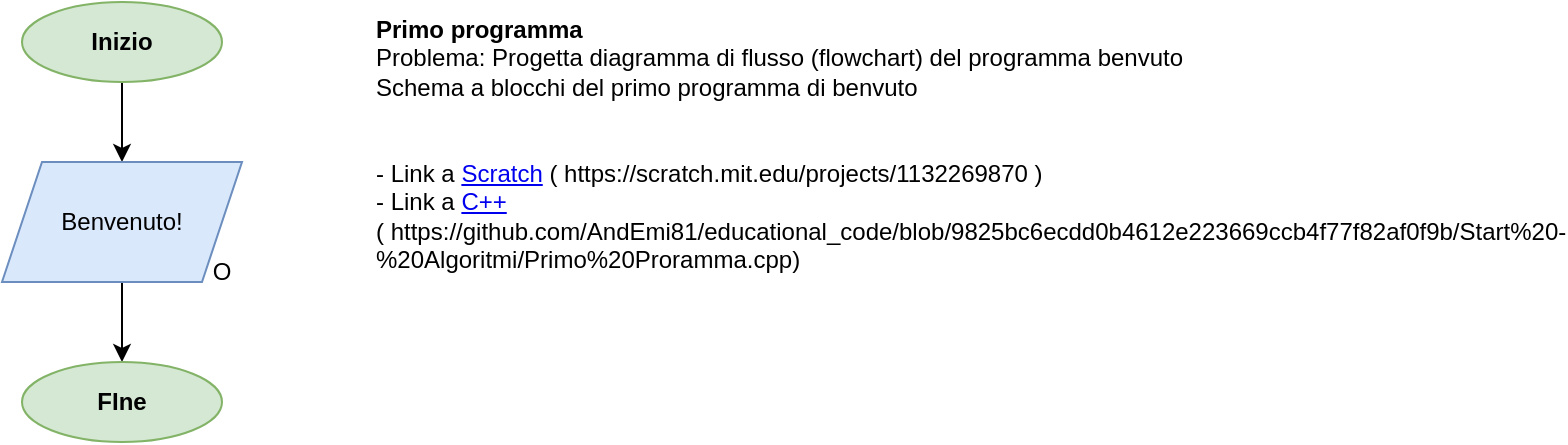 <mxfile version="24.7.8" pages="2">
  <diagram id="wchBoHOccvUfEmpPETwP" name="Primo Programma">
    <mxGraphModel dx="1050" dy="621" grid="1" gridSize="10" guides="1" tooltips="1" connect="1" arrows="1" fold="1" page="1" pageScale="1" pageWidth="850" pageHeight="1100" math="0" shadow="0">
      <root>
        <mxCell id="0" />
        <mxCell id="1" parent="0" />
        <mxCell id="PTzTvrwA8F--MzQit3tO-3" value="" style="edgeStyle=orthogonalEdgeStyle;rounded=0;orthogonalLoop=1;jettySize=auto;html=1;" parent="1" source="4ew5OdkAttmeXcMxNuCB-1" target="sVTxMQHu__XypOA-G766-1" edge="1">
          <mxGeometry relative="1" as="geometry" />
        </mxCell>
        <mxCell id="4ew5OdkAttmeXcMxNuCB-1" value="Inizio" style="ellipse;whiteSpace=wrap;html=1;fontStyle=1;fillColor=#d5e8d4;strokeColor=#82b366;" parent="1" vertex="1">
          <mxGeometry x="65" y="40" width="100" height="40" as="geometry" />
        </mxCell>
        <mxCell id="PTzTvrwA8F--MzQit3tO-4" value="" style="edgeStyle=orthogonalEdgeStyle;rounded=0;orthogonalLoop=1;jettySize=auto;html=1;" parent="1" source="sVTxMQHu__XypOA-G766-1" target="PTzTvrwA8F--MzQit3tO-2" edge="1">
          <mxGeometry relative="1" as="geometry" />
        </mxCell>
        <mxCell id="sVTxMQHu__XypOA-G766-1" value="Benvenuto!" style="shape=parallelogram;perimeter=parallelogramPerimeter;whiteSpace=wrap;html=1;fixedSize=1;fillColor=#dae8fc;strokeColor=#6c8ebf;" parent="1" vertex="1">
          <mxGeometry x="55" y="120" width="120" height="60" as="geometry" />
        </mxCell>
        <mxCell id="PTzTvrwA8F--MzQit3tO-1" value="O" style="text;html=1;align=center;verticalAlign=middle;whiteSpace=wrap;rounded=0;" parent="1" vertex="1">
          <mxGeometry x="155" y="160" width="20" height="30" as="geometry" />
        </mxCell>
        <mxCell id="PTzTvrwA8F--MzQit3tO-2" value="FIne" style="ellipse;whiteSpace=wrap;html=1;fontStyle=1;fillColor=#d5e8d4;strokeColor=#82b366;" parent="1" vertex="1">
          <mxGeometry x="65" y="220" width="100" height="40" as="geometry" />
        </mxCell>
        <mxCell id="jFi084cX33ssLhNW0hGz-1" value="&lt;b&gt;Primo programma&lt;/b&gt;&lt;div&gt;Problema: Progetta diagramma di flusso (flowchart) del programma benvuto&lt;/div&gt;&lt;div&gt;Schema a blocchi del primo programma di benvuto&lt;/div&gt;&lt;div&gt;&lt;span style=&quot;background-color: initial;&quot;&gt;&lt;br&gt;&lt;/span&gt;&lt;/div&gt;&lt;div&gt;&lt;span style=&quot;background-color: initial;&quot;&gt;&lt;br&gt;&lt;/span&gt;&lt;/div&gt;&lt;div&gt;&lt;span style=&quot;background-color: initial;&quot;&gt;- Link a &lt;/span&gt;&lt;a style=&quot;background-color: initial;&quot; href=&quot;https://scratch.mit.edu/projects/1132269870&quot;&gt;Scratch&lt;/a&gt;&lt;span style=&quot;background-color: initial;&quot;&gt;&amp;nbsp;(&amp;nbsp;https://scratch.mit.edu/projects/1132269870 )&lt;/span&gt;&lt;/div&gt;&lt;div&gt;&lt;span style=&quot;background-color: initial;&quot;&gt;- Link a &lt;a href=&quot;https://github.com/AndEmi81/educational_code/blob/9825bc6ecdd0b4612e223669ccb4f77f82af0f9b/Start%20-%20Algoritmi/Primo%20Proramma.cpp&quot;&gt;C++&lt;/a&gt; (&amp;nbsp;&lt;/span&gt;&lt;span style=&quot;background-color: initial;&quot;&gt;https://github.com/AndEmi81/educational_code/blob/9825bc6ecdd0b4612e223669ccb4f77f82af0f9b/Start%20-%20Algoritmi/Primo%20Proramma.cpp)&lt;/span&gt;&lt;/div&gt;" style="text;html=1;align=left;verticalAlign=top;whiteSpace=wrap;rounded=0;" parent="1" vertex="1">
          <mxGeometry x="240" y="40" width="500" height="170" as="geometry" />
        </mxCell>
      </root>
    </mxGraphModel>
  </diagram>
  <diagram id="YHyVW4ACauokW3yRe6Oh" name="Triangolo Rettangolo">
    <mxGraphModel dx="1050" dy="621" grid="1" gridSize="10" guides="1" tooltips="1" connect="1" arrows="1" fold="1" page="1" pageScale="1" pageWidth="850" pageHeight="1100" math="0" shadow="0">
      <root>
        <mxCell id="0" />
        <mxCell id="1" parent="0" />
        <mxCell id="4MpqHFtE184QEVoiV6d0-1" value="&lt;h1 style=&quot;margin-top: 0px;&quot;&gt;Testo Problema&lt;/h1&gt;&lt;p&gt;&lt;/p&gt;&lt;article data-scroll-anchor=&quot;true&quot; data-testid=&quot;conversation-turn-3&quot; dir=&quot;auto&quot; class=&quot;w-full text-token-text-primary focus-visible:outline-2 focus-visible:outline-offset-[-4px]&quot;&gt;&lt;h6 class=&quot;sr-only&quot;&gt;&lt;/h6&gt;&lt;/article&gt;&lt;p&gt;&lt;/p&gt;&lt;article data-scroll-anchor=&quot;false&quot; data-testid=&quot;conversation-turn-2&quot; dir=&quot;auto&quot; class=&quot;w-full text-token-text-primary focus-visible:outline-2 focus-visible:outline-offset-[-4px]&quot;&gt;&lt;div class=&quot;m-auto text-base py-[18px] px-6&quot;&gt;&lt;div class=&quot;mx-auto flex flex-1 gap-4 text-base md:gap-5 lg:gap-6 md:max-w-3xl lg:max-w-[40rem] xl:max-w-[48rem]&quot;&gt;&lt;div class=&quot;group/conversation-turn relative flex w-full min-w-0 flex-col @xs/thread:px-0 @sm/thread:px-1.5 @md/thread:px-4&quot;&gt;&lt;div class=&quot;flex-col gap-1 md:gap-3&quot;&gt;&lt;div class=&quot;flex max-w-full flex-col flex-grow&quot;&gt;&lt;div class=&quot;min-h-8 text-message flex w-full flex-col items-end gap-2 whitespace-normal break-words text-start [.text-message+&amp;amp;]:mt-5&quot; dir=&quot;auto&quot; data-message-id=&quot;d33f7475-8cda-4fbd-bbf1-7783691681e6&quot; data-message-author-role=&quot;user&quot;&gt;&lt;div class=&quot;flex w-full flex-col gap-1 empty:hidden items-end rtl:items-start&quot;&gt;&lt;div class=&quot;relative max-w-[var(--user-chat-width,70%)] rounded-3xl bg-token-message-surface px-5 py-2.5&quot;&gt;&lt;div class=&quot;whitespace-pre-wrap&quot;&gt;Dati un cateto di 10 cm e l&#39;ipotenusa di 20 cm di un triangolo rettangolo, trovarne il perimetro e l&#39;area&lt;/div&gt;&lt;div class=&quot;whitespace-pre-wrap&quot;&gt;&lt;br&gt;&lt;/div&gt;&lt;div class=&quot;whitespace-pre-wrap&quot;&gt;&lt;b&gt;Dati:&amp;nbsp;&lt;/b&gt;&lt;/div&gt;&lt;div class=&quot;whitespace-pre-wrap&quot;&gt;- cateto a = 10 cm&lt;/div&gt;&lt;div class=&quot;whitespace-pre-wrap&quot;&gt;- ipotenusa&amp;nbsp; c = 20 cm&lt;/div&gt;&lt;div class=&quot;whitespace-pre-wrap&quot;&gt;&lt;br&gt;&lt;/div&gt;&lt;div class=&quot;whitespace-pre-wrap&quot;&gt;&lt;b&gt;Procedura&lt;/b&gt;: --&amp;gt; Teorema di Pitagora&lt;/div&gt;&lt;div class=&quot;whitespace-pre-wrap&quot;&gt;&amp;nbsp; &amp;nbsp; &amp;nbsp; &amp;nbsp;C^2 = a^2 + b^2&lt;/div&gt;&lt;div class=&quot;whitespace-pre-wrap&quot;&gt;&lt;br&gt;&lt;/div&gt;&lt;div class=&quot;whitespace-pre-wrap&quot;&gt;&lt;b&gt;Output&lt;/b&gt;:&amp;nbsp;&lt;/div&gt;&lt;div class=&quot;whitespace-pre-wrap&quot;&gt;- perimetro e area&lt;/div&gt;&lt;div class=&quot;whitespace-pre-wrap&quot;&gt;&lt;br&gt;&lt;/div&gt;&lt;div class=&quot;whitespace-pre-wrap&quot;&gt;&lt;br&gt;&lt;/div&gt;&lt;div class=&quot;whitespace-pre-wrap&quot;&gt;&lt;b&gt;Links:&lt;/b&gt;&lt;/div&gt;&lt;div class=&quot;whitespace-pre-wrap&quot;&gt;- &lt;a href=&quot;https://youtu.be/f8QWWPoKWiU&quot;&gt;You Tube&lt;/a&gt;:&amp;nbsp;https://youtu.be/f8QWWPoKWiU&lt;/div&gt;&lt;div class=&quot;whitespace-pre-wrap&quot;&gt;- &lt;a href=&quot;https://scratch.mit.edu/projects/1134021093&quot;&gt;Scratch&lt;/a&gt;:&amp;nbsp;https://scratch.mit.edu/projects/1134021093&amp;nbsp;&lt;/div&gt;&lt;div class=&quot;absolute bottom-0 right-full top-0 -mr-3.5 hidden pr-5 pt-1 [.group\/conversation-turn:hover_&amp;amp;]:block&quot;&gt;&lt;span data-state=&quot;closed&quot; class=&quot;&quot;&gt;&lt;button class=&quot;flex h-9 w-9 items-center justify-center rounded-full text-token-text-secondary transition hover:bg-token-main-surface-tertiary&quot; aria-label=&quot;Modifica messaggio&quot;&gt;&lt;svg class=&quot;icon-md&quot; xmlns=&quot;http://www.w3.org/2000/svg&quot; fill=&quot;none&quot; viewBox=&quot;0 0 24 24&quot; height=&quot;24&quot; width=&quot;24&quot;&gt;&lt;path fill=&quot;currentColor&quot; d=&quot;M13.293 4.293C15.064 2.522 17.936 2.522 19.707 4.293C21.478 6.064 21.478 8.936 19.707 10.707L18.707 11.707L11.614 18.801C10.877 19.538 9.928 20.026 8.9 20.197L4.164 20.986C3.846 21.04 3.521 20.936 3.293 20.707C3.065 20.479 2.961 20.154 3.014 19.836L3.803 15.1C3.974 14.072 4.462 13.123 5.199 12.386L13.293 4.293ZM13 7.414L6.614 13.801C6.171 14.243 5.878 14.812 5.776 15.429L5.217 18.784L8.571 18.224C9.188 18.122 9.757 17.829 10.199 17.387L16.586 11L13 7.414ZM18 9.586L14.414 6.0L14.707 5.707C15.697 4.717 17.303 4.717 18.293 5.707C19.283 6.697 19.283 8.303 18.293 9.293L18 9.586Z&quot; clip-rule=&quot;evenodd&quot; fill-rule=&quot;evenodd&quot;&gt;&lt;/path&gt;&lt;/svg&gt;&lt;/button&gt;&lt;/span&gt;&lt;/div&gt;&lt;/div&gt;&lt;/div&gt;&lt;/div&gt;&lt;/div&gt;&lt;/div&gt;&lt;/div&gt;&lt;/div&gt;&lt;/div&gt;&lt;/article&gt;" style="text;html=1;whiteSpace=wrap;overflow=hidden;rounded=0;" parent="1" vertex="1">
          <mxGeometry x="470" y="10" width="380" height="370" as="geometry" />
        </mxCell>
        <mxCell id="PFJTacj_3vRnjmMa4Z-T-2" value="" style="edgeStyle=orthogonalEdgeStyle;rounded=0;orthogonalLoop=1;jettySize=auto;html=1;" parent="1" source="V8pRG4iRBcXNJWxZ1NFY-1" target="PFJTacj_3vRnjmMa4Z-T-1" edge="1">
          <mxGeometry relative="1" as="geometry" />
        </mxCell>
        <mxCell id="V8pRG4iRBcXNJWxZ1NFY-1" value="Inizio" style="ellipse;whiteSpace=wrap;html=1;fontStyle=1;fillColor=#d5e8d4;strokeColor=#82b366;" parent="1" vertex="1">
          <mxGeometry x="100" y="40" width="100" height="40" as="geometry" />
        </mxCell>
        <mxCell id="Z8R_-sHi6T6YBhqrDi1W-2" value="" style="edgeStyle=orthogonalEdgeStyle;rounded=0;orthogonalLoop=1;jettySize=auto;html=1;" parent="1" source="PFJTacj_3vRnjmMa4Z-T-1" target="Z8R_-sHi6T6YBhqrDi1W-1" edge="1">
          <mxGeometry relative="1" as="geometry" />
        </mxCell>
        <mxCell id="PFJTacj_3vRnjmMa4Z-T-1" value="A,B,C&lt;span style=&quot;background-color: transparent; color: light-dark(rgb(0, 0, 0), rgb(255, 255, 255));&quot;&gt;,&lt;/span&gt;&lt;span style=&quot;background-color: transparent; color: light-dark(rgb(0, 0, 0), rgb(255, 255, 255));&quot;&gt;P,&lt;/span&gt;&lt;span style=&quot;background-color: transparent; color: light-dark(rgb(0, 0, 0), rgb(255, 255, 255));&quot;&gt;Area&lt;/span&gt;" style="rounded=0;whiteSpace=wrap;html=1;fillColor=#ffe6cc;strokeColor=#d79b00;" parent="1" vertex="1">
          <mxGeometry x="85" y="120" width="130" height="60" as="geometry" />
        </mxCell>
        <mxCell id="PFJTacj_3vRnjmMa4Z-T-3" value="&lt;h1 style=&quot;margin-top: 0px;&quot;&gt;&lt;font style=&quot;font-size: 10px;&quot;&gt;Blocco dichirazione variabili&lt;/font&gt;&lt;/h1&gt;" style="text;html=1;whiteSpace=wrap;overflow=hidden;rounded=0;verticalAlign=middle;" parent="1" vertex="1">
          <mxGeometry x="220" y="120" width="140" height="30" as="geometry" />
        </mxCell>
        <mxCell id="aEN1e_y9obVI_XIouEfL-2" value="" style="edgeStyle=orthogonalEdgeStyle;rounded=0;orthogonalLoop=1;jettySize=auto;html=1;" parent="1" source="Z8R_-sHi6T6YBhqrDi1W-1" target="aEN1e_y9obVI_XIouEfL-1" edge="1">
          <mxGeometry relative="1" as="geometry" />
        </mxCell>
        <mxCell id="Z8R_-sHi6T6YBhqrDi1W-1" value="A = 10&lt;div&gt;C = 20&lt;/div&gt;" style="rounded=0;whiteSpace=wrap;html=1;align=left;fillColor=#ffe6cc;strokeColor=#d79b00;" parent="1" vertex="1">
          <mxGeometry x="85" y="220" width="130" height="40" as="geometry" />
        </mxCell>
        <mxCell id="Z8R_-sHi6T6YBhqrDi1W-3" value="&lt;h1 style=&quot;margin-top: 0px;&quot;&gt;&lt;font style=&quot;font-size: 10px;&quot;&gt;Blocco assegnazione&lt;/font&gt;&lt;/h1&gt;" style="text;html=1;whiteSpace=wrap;overflow=hidden;rounded=0;verticalAlign=middle;" parent="1" vertex="1">
          <mxGeometry x="220" y="220" width="140" height="30" as="geometry" />
        </mxCell>
        <mxCell id="Aa8DklPUzPKhFYOv55Sn-2" value="" style="edgeStyle=orthogonalEdgeStyle;rounded=0;orthogonalLoop=1;jettySize=auto;html=1;" parent="1" source="aEN1e_y9obVI_XIouEfL-1" target="Aa8DklPUzPKhFYOv55Sn-1" edge="1">
          <mxGeometry relative="1" as="geometry" />
        </mxCell>
        <mxCell id="aEN1e_y9obVI_XIouEfL-1" value="B = SQRT(C^2 - A^2)" style="rounded=0;whiteSpace=wrap;html=1;align=left;fillColor=#ffe6cc;strokeColor=#d79b00;" parent="1" vertex="1">
          <mxGeometry x="85" y="300" width="130" height="40" as="geometry" />
        </mxCell>
        <mxCell id="aEN1e_y9obVI_XIouEfL-3" value="&lt;h1 style=&quot;margin-top: 0px;&quot;&gt;&lt;font style=&quot;font-size: 10px;&quot;&gt;Blocco assegnazione&lt;/font&gt;&lt;/h1&gt;" style="text;html=1;whiteSpace=wrap;overflow=hidden;rounded=0;verticalAlign=middle;" parent="1" vertex="1">
          <mxGeometry x="230" y="300" width="140" height="30" as="geometry" />
        </mxCell>
        <mxCell id="a4pNSYkpf2fN8-GVPB3o-3" value="" style="edgeStyle=orthogonalEdgeStyle;rounded=0;orthogonalLoop=1;jettySize=auto;html=1;" parent="1" source="Aa8DklPUzPKhFYOv55Sn-1" target="a4pNSYkpf2fN8-GVPB3o-1" edge="1">
          <mxGeometry relative="1" as="geometry" />
        </mxCell>
        <mxCell id="Aa8DklPUzPKhFYOv55Sn-1" value="P = A+B+C&lt;div&gt;Area= (A*B)/2&lt;/div&gt;" style="rounded=0;whiteSpace=wrap;html=1;align=left;fillColor=#ffe6cc;strokeColor=#d79b00;" parent="1" vertex="1">
          <mxGeometry x="85" y="390" width="130" height="40" as="geometry" />
        </mxCell>
        <mxCell id="a4pNSYkpf2fN8-GVPB3o-4" value="" style="edgeStyle=orthogonalEdgeStyle;rounded=0;orthogonalLoop=1;jettySize=auto;html=1;" parent="1" source="a4pNSYkpf2fN8-GVPB3o-1" target="a4pNSYkpf2fN8-GVPB3o-2" edge="1">
          <mxGeometry relative="1" as="geometry" />
        </mxCell>
        <mxCell id="a4pNSYkpf2fN8-GVPB3o-1" value="L&#39;area è Area&lt;div&gt;Il perimetro è P&lt;/div&gt;" style="shape=parallelogram;perimeter=parallelogramPerimeter;whiteSpace=wrap;html=1;fixedSize=1;fillColor=#dae8fc;strokeColor=#6c8ebf;" parent="1" vertex="1">
          <mxGeometry x="90" y="470" width="120" height="60" as="geometry" />
        </mxCell>
        <mxCell id="a4pNSYkpf2fN8-GVPB3o-2" value="Fine" style="ellipse;whiteSpace=wrap;html=1;fontStyle=1;fillColor=#d5e8d4;strokeColor=#82b366;" parent="1" vertex="1">
          <mxGeometry x="100" y="570" width="100" height="40" as="geometry" />
        </mxCell>
        <mxCell id="u4Ev7DsvFFlGv3rQh3Fj-1" value="&lt;h1 style=&quot;forced-color-adjust: none; color: rgb(0, 0, 0); font-family: Helvetica; font-style: normal; font-variant-ligatures: normal; font-variant-caps: normal; letter-spacing: normal; orphans: 2; text-align: left; text-indent: 0px; text-transform: none; widows: 2; word-spacing: 0px; -webkit-text-stroke-width: 0px; white-space: normal; background-color: rgb(251, 251, 251); text-decoration-thickness: initial; text-decoration-style: initial; text-decoration-color: initial; margin-top: 0px;&quot;&gt;&lt;font style=&quot;forced-color-adjust: none; font-size: 10px;&quot;&gt;Blocco assegnazione&lt;/font&gt;&lt;/h1&gt;" style="text;whiteSpace=wrap;html=1;" parent="1" vertex="1">
          <mxGeometry x="230" y="380" width="140" height="70" as="geometry" />
        </mxCell>
        <mxCell id="u4Ev7DsvFFlGv3rQh3Fj-2" value="&lt;h1 style=&quot;forced-color-adjust: none; color: rgb(0, 0, 0); font-family: Helvetica; font-style: normal; font-variant-ligatures: normal; font-variant-caps: normal; letter-spacing: normal; orphans: 2; text-align: left; text-indent: 0px; text-transform: none; widows: 2; word-spacing: 0px; -webkit-text-stroke-width: 0px; white-space: normal; background-color: rgb(251, 251, 251); text-decoration-thickness: initial; text-decoration-style: initial; text-decoration-color: initial; margin-top: 0px;&quot;&gt;&lt;font style=&quot;forced-color-adjust: none; font-size: 10px;&quot;&gt;Blocco Output&lt;/font&gt;&lt;/h1&gt;" style="text;whiteSpace=wrap;html=1;" parent="1" vertex="1">
          <mxGeometry x="230" y="470" width="90" height="40" as="geometry" />
        </mxCell>
        <mxCell id="u4Ev7DsvFFlGv3rQh3Fj-4" value="&lt;h1 style=&quot;forced-color-adjust: none; color: rgb(0, 0, 0); font-family: Helvetica; font-style: normal; font-variant-ligatures: normal; font-variant-caps: normal; letter-spacing: normal; orphans: 2; text-align: left; text-indent: 0px; text-transform: none; widows: 2; word-spacing: 0px; -webkit-text-stroke-width: 0px; white-space: normal; background-color: rgb(251, 251, 251); text-decoration-thickness: initial; text-decoration-style: initial; text-decoration-color: initial; margin-top: 0px;&quot;&gt;&lt;font style=&quot;forced-color-adjust: none; font-size: 10px;&quot;&gt;O&lt;/font&gt;&lt;/h1&gt;" style="text;whiteSpace=wrap;html=1;" parent="1" vertex="1">
          <mxGeometry x="200" y="500" width="30" height="30" as="geometry" />
        </mxCell>
      </root>
    </mxGraphModel>
  </diagram>
</mxfile>
